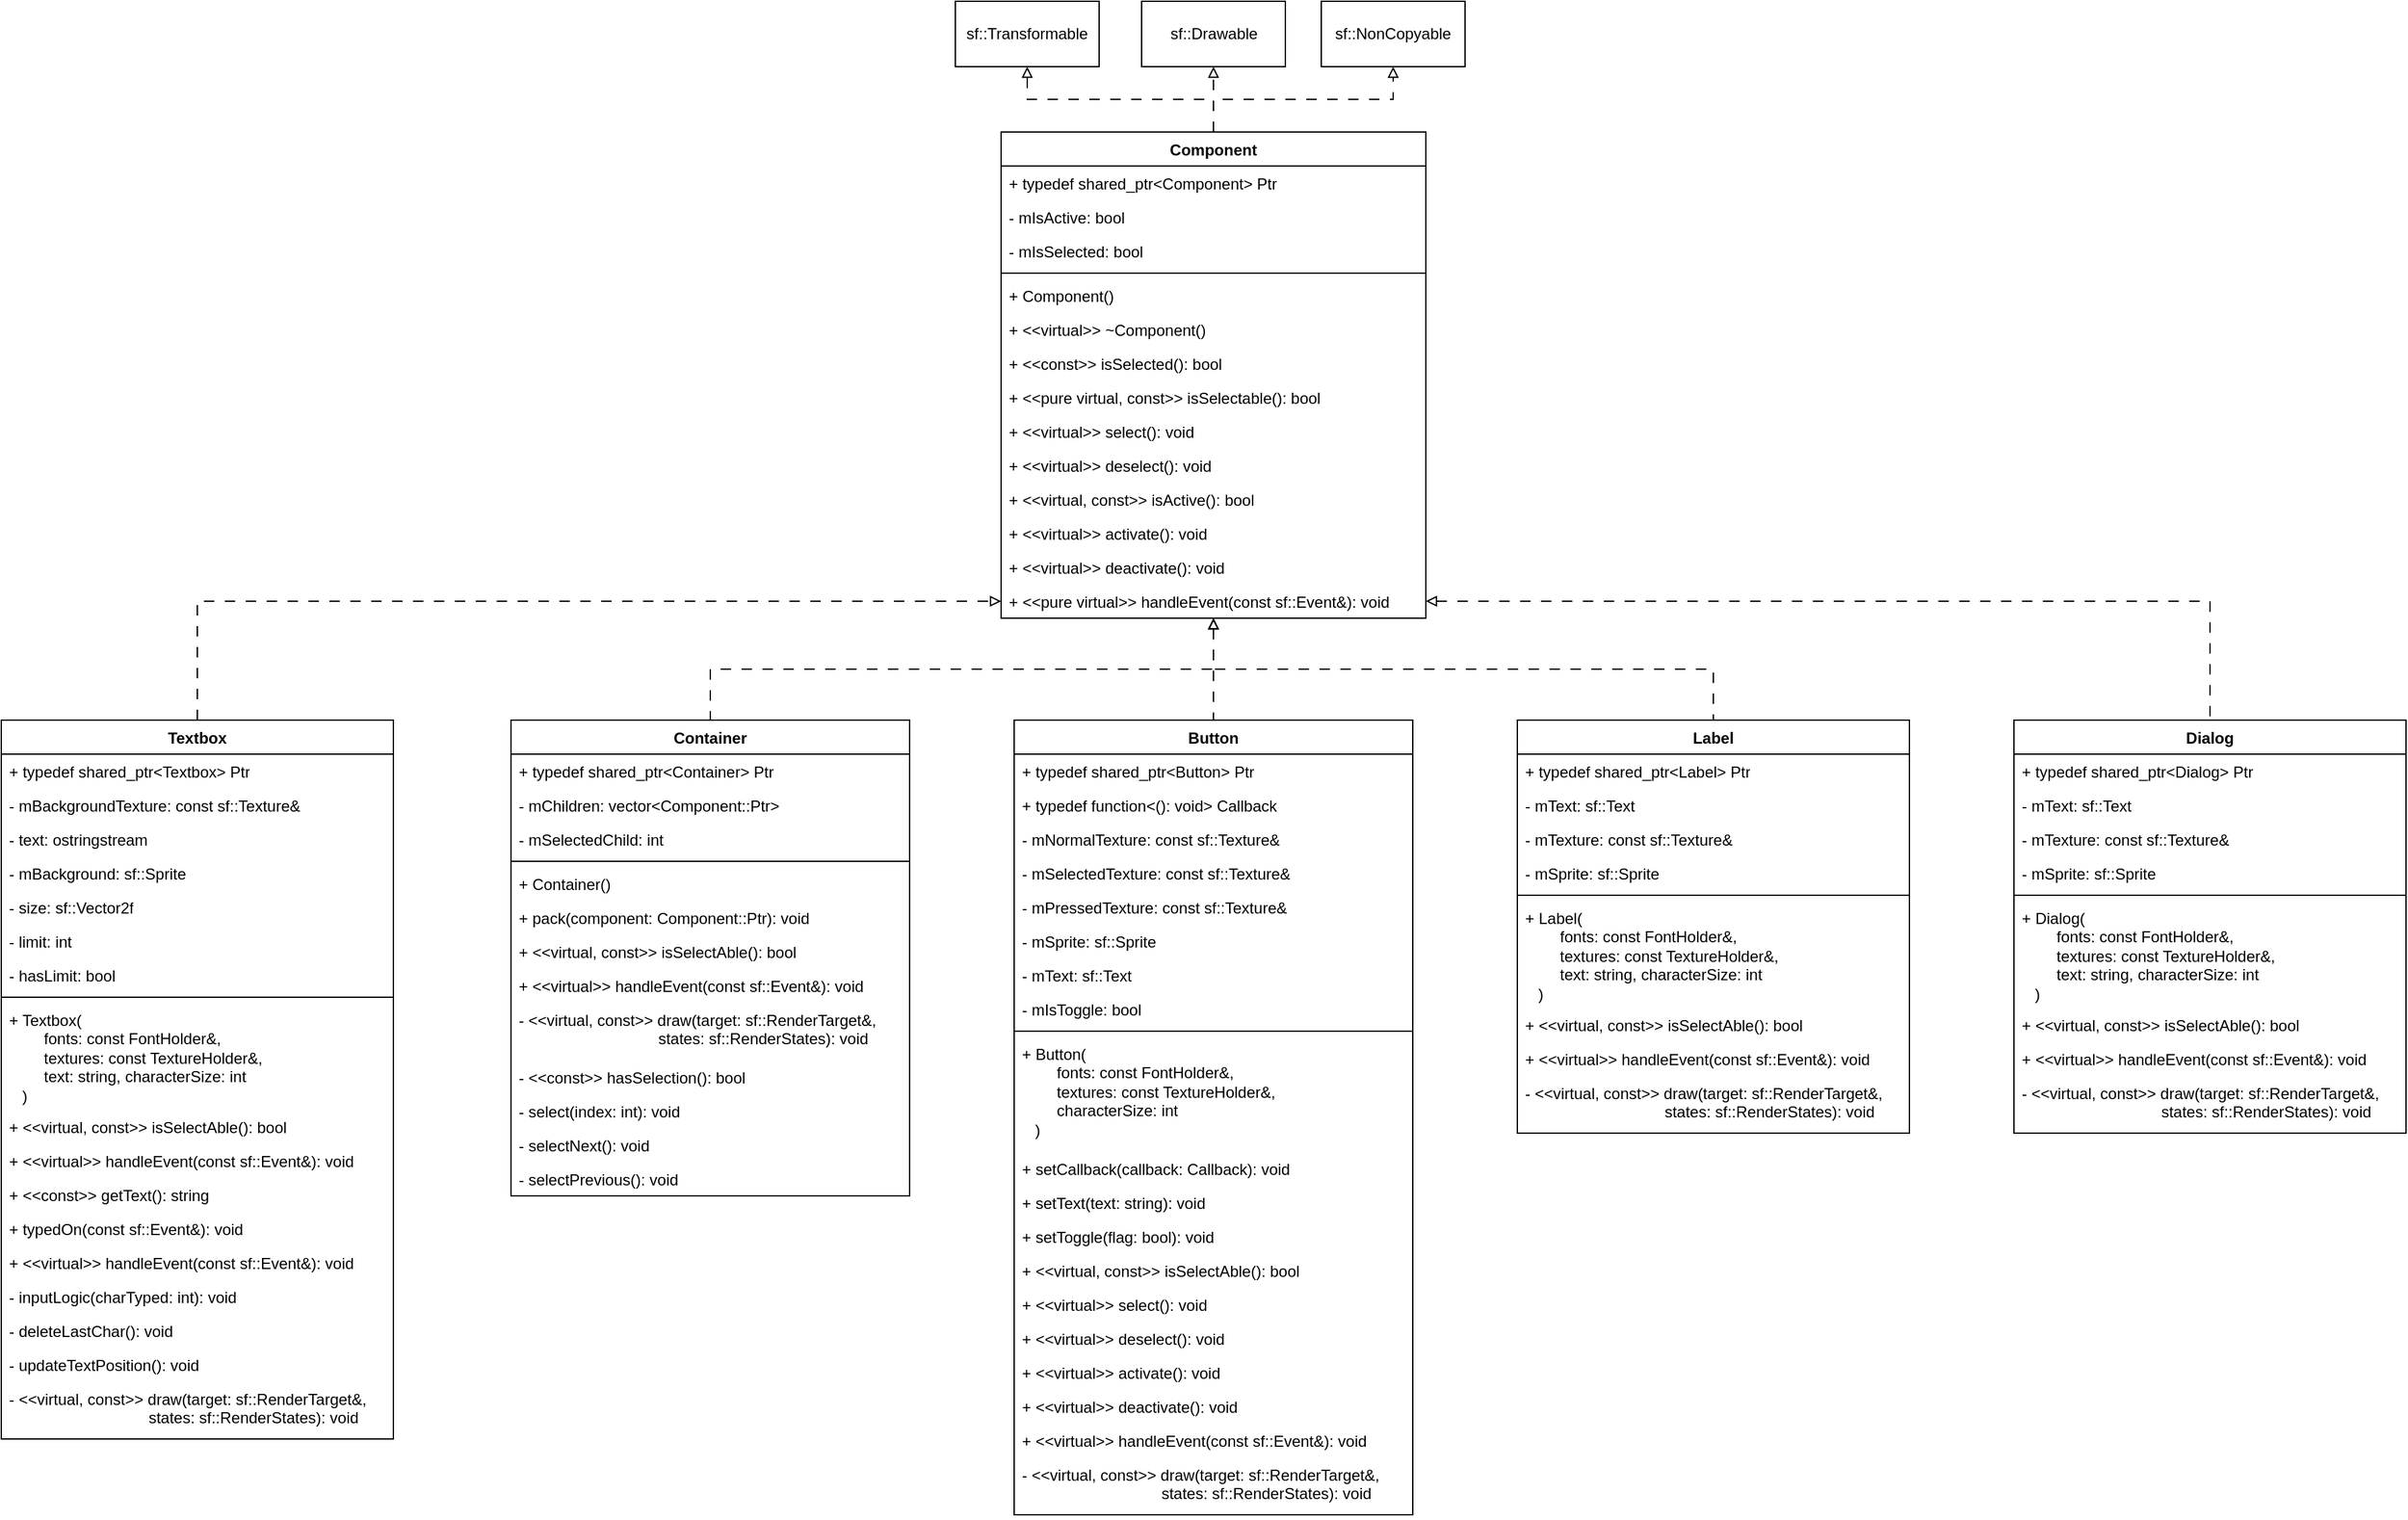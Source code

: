 <mxfile version="22.1.0" type="github">
  <diagram name="Page-1" id="-Jmh70cWa7Nh7MZfU71c">
    <mxGraphModel dx="1574" dy="388" grid="1" gridSize="10" guides="1" tooltips="1" connect="1" arrows="1" fold="1" page="1" pageScale="1" pageWidth="850" pageHeight="1100" math="0" shadow="0">
      <root>
        <mxCell id="0" />
        <mxCell id="1" parent="0" />
        <mxCell id="04Rs04JD9t7kGeulodHY-18" style="edgeStyle=orthogonalEdgeStyle;rounded=0;orthogonalLoop=1;jettySize=auto;html=1;exitX=0.5;exitY=0;exitDx=0;exitDy=0;entryX=0.5;entryY=1;entryDx=0;entryDy=0;endArrow=block;endFill=0;dashed=1;dashPattern=8 8;" edge="1" parent="1" source="04Rs04JD9t7kGeulodHY-8" target="04Rs04JD9t7kGeulodHY-13">
          <mxGeometry relative="1" as="geometry" />
        </mxCell>
        <mxCell id="04Rs04JD9t7kGeulodHY-19" style="edgeStyle=orthogonalEdgeStyle;rounded=0;orthogonalLoop=1;jettySize=auto;html=1;exitX=0.5;exitY=0;exitDx=0;exitDy=0;entryX=0.5;entryY=1;entryDx=0;entryDy=0;endArrow=block;endFill=0;dashed=1;dashPattern=8 8;" edge="1" parent="1" source="04Rs04JD9t7kGeulodHY-8" target="04Rs04JD9t7kGeulodHY-12">
          <mxGeometry relative="1" as="geometry" />
        </mxCell>
        <mxCell id="04Rs04JD9t7kGeulodHY-20" style="edgeStyle=orthogonalEdgeStyle;rounded=0;orthogonalLoop=1;jettySize=auto;html=1;exitX=0.5;exitY=0;exitDx=0;exitDy=0;entryX=0.5;entryY=1;entryDx=0;entryDy=0;dashed=1;dashPattern=8 8;endArrow=block;endFill=0;" edge="1" parent="1" source="04Rs04JD9t7kGeulodHY-8" target="04Rs04JD9t7kGeulodHY-14">
          <mxGeometry relative="1" as="geometry" />
        </mxCell>
        <mxCell id="04Rs04JD9t7kGeulodHY-63" style="edgeStyle=orthogonalEdgeStyle;rounded=0;orthogonalLoop=1;jettySize=auto;html=1;entryX=0.5;entryY=0;entryDx=0;entryDy=0;dashed=1;dashPattern=8 8;endArrow=none;endFill=0;startArrow=block;startFill=0;" edge="1" parent="1" source="04Rs04JD9t7kGeulodHY-8" target="04Rs04JD9t7kGeulodHY-48">
          <mxGeometry relative="1" as="geometry" />
        </mxCell>
        <mxCell id="04Rs04JD9t7kGeulodHY-65" style="edgeStyle=orthogonalEdgeStyle;rounded=0;orthogonalLoop=1;jettySize=auto;html=1;exitX=0.5;exitY=1;exitDx=0;exitDy=0;entryX=0.5;entryY=0;entryDx=0;entryDy=0;dashed=1;dashPattern=8 8;endArrow=none;endFill=0;startArrow=block;startFill=0;" edge="1" parent="1" source="04Rs04JD9t7kGeulodHY-8" target="04Rs04JD9t7kGeulodHY-32">
          <mxGeometry relative="1" as="geometry" />
        </mxCell>
        <mxCell id="04Rs04JD9t7kGeulodHY-83" style="edgeStyle=orthogonalEdgeStyle;rounded=0;orthogonalLoop=1;jettySize=auto;html=1;exitX=0.5;exitY=1;exitDx=0;exitDy=0;entryX=0.5;entryY=0;entryDx=0;entryDy=0;endArrow=none;endFill=0;startArrow=block;startFill=0;dashed=1;dashPattern=8 8;" edge="1" parent="1" source="04Rs04JD9t7kGeulodHY-8" target="04Rs04JD9t7kGeulodHY-84">
          <mxGeometry relative="1" as="geometry">
            <mxPoint x="750" y="550" as="targetPoint" />
          </mxGeometry>
        </mxCell>
        <mxCell id="04Rs04JD9t7kGeulodHY-8" value="Component" style="swimlane;fontStyle=1;align=center;verticalAlign=top;childLayout=stackLayout;horizontal=1;startSize=26;horizontalStack=0;resizeParent=1;resizeParentMax=0;resizeLast=0;collapsible=1;marginBottom=0;whiteSpace=wrap;html=1;" vertex="1" parent="1">
          <mxGeometry x="265" y="100" width="325" height="372" as="geometry" />
        </mxCell>
        <mxCell id="04Rs04JD9t7kGeulodHY-9" value="+&amp;nbsp;typedef shared_ptr&amp;lt;Component&amp;gt; Ptr" style="text;strokeColor=none;fillColor=none;align=left;verticalAlign=top;spacingLeft=4;spacingRight=4;overflow=hidden;rotatable=0;points=[[0,0.5],[1,0.5]];portConstraint=eastwest;whiteSpace=wrap;html=1;" vertex="1" parent="04Rs04JD9t7kGeulodHY-8">
          <mxGeometry y="26" width="325" height="26" as="geometry" />
        </mxCell>
        <mxCell id="04Rs04JD9t7kGeulodHY-22" value="- mIsActive: bool" style="text;strokeColor=none;fillColor=none;align=left;verticalAlign=top;spacingLeft=4;spacingRight=4;overflow=hidden;rotatable=0;points=[[0,0.5],[1,0.5]];portConstraint=eastwest;whiteSpace=wrap;html=1;" vertex="1" parent="04Rs04JD9t7kGeulodHY-8">
          <mxGeometry y="52" width="325" height="26" as="geometry" />
        </mxCell>
        <mxCell id="04Rs04JD9t7kGeulodHY-21" value="- mIsSelected: bool" style="text;strokeColor=none;fillColor=none;align=left;verticalAlign=top;spacingLeft=4;spacingRight=4;overflow=hidden;rotatable=0;points=[[0,0.5],[1,0.5]];portConstraint=eastwest;whiteSpace=wrap;html=1;" vertex="1" parent="04Rs04JD9t7kGeulodHY-8">
          <mxGeometry y="78" width="325" height="26" as="geometry" />
        </mxCell>
        <mxCell id="04Rs04JD9t7kGeulodHY-10" value="" style="line;strokeWidth=1;fillColor=none;align=left;verticalAlign=middle;spacingTop=-1;spacingLeft=3;spacingRight=3;rotatable=0;labelPosition=right;points=[];portConstraint=eastwest;strokeColor=inherit;" vertex="1" parent="04Rs04JD9t7kGeulodHY-8">
          <mxGeometry y="104" width="325" height="8" as="geometry" />
        </mxCell>
        <mxCell id="04Rs04JD9t7kGeulodHY-23" value="+ Component()" style="text;strokeColor=none;fillColor=none;align=left;verticalAlign=top;spacingLeft=4;spacingRight=4;overflow=hidden;rotatable=0;points=[[0,0.5],[1,0.5]];portConstraint=eastwest;whiteSpace=wrap;html=1;" vertex="1" parent="04Rs04JD9t7kGeulodHY-8">
          <mxGeometry y="112" width="325" height="26" as="geometry" />
        </mxCell>
        <mxCell id="04Rs04JD9t7kGeulodHY-11" value="+ &amp;lt;&amp;lt;virtual&amp;gt;&amp;gt; ~Component()" style="text;strokeColor=none;fillColor=none;align=left;verticalAlign=top;spacingLeft=4;spacingRight=4;overflow=hidden;rotatable=0;points=[[0,0.5],[1,0.5]];portConstraint=eastwest;whiteSpace=wrap;html=1;" vertex="1" parent="04Rs04JD9t7kGeulodHY-8">
          <mxGeometry y="138" width="325" height="26" as="geometry" />
        </mxCell>
        <mxCell id="04Rs04JD9t7kGeulodHY-25" value="+ &amp;lt;&amp;lt;const&amp;gt;&amp;gt; isSelected(): bool" style="text;strokeColor=none;fillColor=none;align=left;verticalAlign=top;spacingLeft=4;spacingRight=4;overflow=hidden;rotatable=0;points=[[0,0.5],[1,0.5]];portConstraint=eastwest;whiteSpace=wrap;html=1;" vertex="1" parent="04Rs04JD9t7kGeulodHY-8">
          <mxGeometry y="164" width="325" height="26" as="geometry" />
        </mxCell>
        <mxCell id="04Rs04JD9t7kGeulodHY-26" value="+ &amp;lt;&amp;lt;pure virtual, const&amp;gt;&amp;gt; isSelectable(): bool" style="text;strokeColor=none;fillColor=none;align=left;verticalAlign=top;spacingLeft=4;spacingRight=4;overflow=hidden;rotatable=0;points=[[0,0.5],[1,0.5]];portConstraint=eastwest;whiteSpace=wrap;html=1;" vertex="1" parent="04Rs04JD9t7kGeulodHY-8">
          <mxGeometry y="190" width="325" height="26" as="geometry" />
        </mxCell>
        <mxCell id="04Rs04JD9t7kGeulodHY-27" value="+ &amp;lt;&amp;lt;virtual&amp;gt;&amp;gt; select(): void" style="text;strokeColor=none;fillColor=none;align=left;verticalAlign=top;spacingLeft=4;spacingRight=4;overflow=hidden;rotatable=0;points=[[0,0.5],[1,0.5]];portConstraint=eastwest;whiteSpace=wrap;html=1;" vertex="1" parent="04Rs04JD9t7kGeulodHY-8">
          <mxGeometry y="216" width="325" height="26" as="geometry" />
        </mxCell>
        <mxCell id="04Rs04JD9t7kGeulodHY-28" value="+ &amp;lt;&amp;lt;virtual&amp;gt;&amp;gt; deselect(): void" style="text;strokeColor=none;fillColor=none;align=left;verticalAlign=top;spacingLeft=4;spacingRight=4;overflow=hidden;rotatable=0;points=[[0,0.5],[1,0.5]];portConstraint=eastwest;whiteSpace=wrap;html=1;" vertex="1" parent="04Rs04JD9t7kGeulodHY-8">
          <mxGeometry y="242" width="325" height="26" as="geometry" />
        </mxCell>
        <mxCell id="04Rs04JD9t7kGeulodHY-29" value="+ &amp;lt;&amp;lt;virtual, const&amp;gt;&amp;gt; isActive(): bool" style="text;strokeColor=none;fillColor=none;align=left;verticalAlign=top;spacingLeft=4;spacingRight=4;overflow=hidden;rotatable=0;points=[[0,0.5],[1,0.5]];portConstraint=eastwest;whiteSpace=wrap;html=1;" vertex="1" parent="04Rs04JD9t7kGeulodHY-8">
          <mxGeometry y="268" width="325" height="26" as="geometry" />
        </mxCell>
        <mxCell id="04Rs04JD9t7kGeulodHY-24" value="+ &amp;lt;&amp;lt;virtual&amp;gt;&amp;gt; activate(): void" style="text;strokeColor=none;fillColor=none;align=left;verticalAlign=top;spacingLeft=4;spacingRight=4;overflow=hidden;rotatable=0;points=[[0,0.5],[1,0.5]];portConstraint=eastwest;whiteSpace=wrap;html=1;" vertex="1" parent="04Rs04JD9t7kGeulodHY-8">
          <mxGeometry y="294" width="325" height="26" as="geometry" />
        </mxCell>
        <mxCell id="04Rs04JD9t7kGeulodHY-30" value="+ &amp;lt;&amp;lt;virtual&amp;gt;&amp;gt; deactivate(): void" style="text;strokeColor=none;fillColor=none;align=left;verticalAlign=top;spacingLeft=4;spacingRight=4;overflow=hidden;rotatable=0;points=[[0,0.5],[1,0.5]];portConstraint=eastwest;whiteSpace=wrap;html=1;" vertex="1" parent="04Rs04JD9t7kGeulodHY-8">
          <mxGeometry y="320" width="325" height="26" as="geometry" />
        </mxCell>
        <mxCell id="04Rs04JD9t7kGeulodHY-31" value="+ &amp;lt;&amp;lt;pure virtual&amp;gt;&amp;gt; handleEvent(const sf::Event&amp;amp;): void" style="text;strokeColor=none;fillColor=none;align=left;verticalAlign=top;spacingLeft=4;spacingRight=4;overflow=hidden;rotatable=0;points=[[0,0.5],[1,0.5]];portConstraint=eastwest;whiteSpace=wrap;html=1;" vertex="1" parent="04Rs04JD9t7kGeulodHY-8">
          <mxGeometry y="346" width="325" height="26" as="geometry" />
        </mxCell>
        <mxCell id="04Rs04JD9t7kGeulodHY-12" value="sf::Transformable" style="html=1;whiteSpace=wrap;" vertex="1" parent="1">
          <mxGeometry x="230" width="110" height="50" as="geometry" />
        </mxCell>
        <mxCell id="04Rs04JD9t7kGeulodHY-13" value="sf::Drawable" style="html=1;whiteSpace=wrap;" vertex="1" parent="1">
          <mxGeometry x="372.5" width="110" height="50" as="geometry" />
        </mxCell>
        <mxCell id="04Rs04JD9t7kGeulodHY-14" value="sf::NonCopyable" style="html=1;whiteSpace=wrap;" vertex="1" parent="1">
          <mxGeometry x="510" width="110" height="50" as="geometry" />
        </mxCell>
        <mxCell id="04Rs04JD9t7kGeulodHY-32" value="Container" style="swimlane;fontStyle=1;align=center;verticalAlign=top;childLayout=stackLayout;horizontal=1;startSize=26;horizontalStack=0;resizeParent=1;resizeParentMax=0;resizeLast=0;collapsible=1;marginBottom=0;whiteSpace=wrap;html=1;" vertex="1" parent="1">
          <mxGeometry x="-110" y="550" width="305" height="364" as="geometry" />
        </mxCell>
        <mxCell id="04Rs04JD9t7kGeulodHY-33" value="+&amp;nbsp;typedef shared_ptr&amp;lt;Container&amp;gt; Ptr" style="text;strokeColor=none;fillColor=none;align=left;verticalAlign=top;spacingLeft=4;spacingRight=4;overflow=hidden;rotatable=0;points=[[0,0.5],[1,0.5]];portConstraint=eastwest;whiteSpace=wrap;html=1;" vertex="1" parent="04Rs04JD9t7kGeulodHY-32">
          <mxGeometry y="26" width="305" height="26" as="geometry" />
        </mxCell>
        <mxCell id="04Rs04JD9t7kGeulodHY-34" value="- mChildren: vector&amp;lt;Component::Ptr&amp;gt;" style="text;strokeColor=none;fillColor=none;align=left;verticalAlign=top;spacingLeft=4;spacingRight=4;overflow=hidden;rotatable=0;points=[[0,0.5],[1,0.5]];portConstraint=eastwest;whiteSpace=wrap;html=1;" vertex="1" parent="04Rs04JD9t7kGeulodHY-32">
          <mxGeometry y="52" width="305" height="26" as="geometry" />
        </mxCell>
        <mxCell id="04Rs04JD9t7kGeulodHY-35" value="- mSelectedChild: int" style="text;strokeColor=none;fillColor=none;align=left;verticalAlign=top;spacingLeft=4;spacingRight=4;overflow=hidden;rotatable=0;points=[[0,0.5],[1,0.5]];portConstraint=eastwest;whiteSpace=wrap;html=1;" vertex="1" parent="04Rs04JD9t7kGeulodHY-32">
          <mxGeometry y="78" width="305" height="26" as="geometry" />
        </mxCell>
        <mxCell id="04Rs04JD9t7kGeulodHY-36" value="" style="line;strokeWidth=1;fillColor=none;align=left;verticalAlign=middle;spacingTop=-1;spacingLeft=3;spacingRight=3;rotatable=0;labelPosition=right;points=[];portConstraint=eastwest;strokeColor=inherit;" vertex="1" parent="04Rs04JD9t7kGeulodHY-32">
          <mxGeometry y="104" width="305" height="8" as="geometry" />
        </mxCell>
        <mxCell id="04Rs04JD9t7kGeulodHY-37" value="+ Container()" style="text;strokeColor=none;fillColor=none;align=left;verticalAlign=top;spacingLeft=4;spacingRight=4;overflow=hidden;rotatable=0;points=[[0,0.5],[1,0.5]];portConstraint=eastwest;whiteSpace=wrap;html=1;" vertex="1" parent="04Rs04JD9t7kGeulodHY-32">
          <mxGeometry y="112" width="305" height="26" as="geometry" />
        </mxCell>
        <mxCell id="04Rs04JD9t7kGeulodHY-38" value="+ pack(component: Component::Ptr): void" style="text;strokeColor=none;fillColor=none;align=left;verticalAlign=top;spacingLeft=4;spacingRight=4;overflow=hidden;rotatable=0;points=[[0,0.5],[1,0.5]];portConstraint=eastwest;whiteSpace=wrap;html=1;" vertex="1" parent="04Rs04JD9t7kGeulodHY-32">
          <mxGeometry y="138" width="305" height="26" as="geometry" />
        </mxCell>
        <mxCell id="04Rs04JD9t7kGeulodHY-39" value="+ &amp;lt;&amp;lt;virtual, const&amp;gt;&amp;gt; isSelectAble(): bool" style="text;strokeColor=none;fillColor=none;align=left;verticalAlign=top;spacingLeft=4;spacingRight=4;overflow=hidden;rotatable=0;points=[[0,0.5],[1,0.5]];portConstraint=eastwest;whiteSpace=wrap;html=1;" vertex="1" parent="04Rs04JD9t7kGeulodHY-32">
          <mxGeometry y="164" width="305" height="26" as="geometry" />
        </mxCell>
        <mxCell id="04Rs04JD9t7kGeulodHY-40" value="+ &amp;lt;&amp;lt;virtual&amp;gt;&amp;gt; handleEvent(const sf::Event&amp;amp;): void" style="text;strokeColor=none;fillColor=none;align=left;verticalAlign=top;spacingLeft=4;spacingRight=4;overflow=hidden;rotatable=0;points=[[0,0.5],[1,0.5]];portConstraint=eastwest;whiteSpace=wrap;html=1;" vertex="1" parent="04Rs04JD9t7kGeulodHY-32">
          <mxGeometry y="190" width="305" height="26" as="geometry" />
        </mxCell>
        <mxCell id="04Rs04JD9t7kGeulodHY-41" value="- &amp;lt;&amp;lt;virtual, const&amp;gt;&amp;gt; draw(target: sf::RenderTarget&amp;amp;, &lt;span style=&quot;white-space: pre;&quot;&gt;&#x9;&lt;/span&gt;&lt;span style=&quot;white-space: pre;&quot;&gt;&#x9;&lt;/span&gt;&lt;span style=&quot;white-space: pre;&quot;&gt;&#x9;&lt;span style=&quot;white-space: pre;&quot;&gt;&#x9;&lt;/span&gt;&lt;/span&gt;states: sf::RenderStates): void" style="text;strokeColor=none;fillColor=none;align=left;verticalAlign=top;spacingLeft=4;spacingRight=4;overflow=hidden;rotatable=0;points=[[0,0.5],[1,0.5]];portConstraint=eastwest;whiteSpace=wrap;html=1;" vertex="1" parent="04Rs04JD9t7kGeulodHY-32">
          <mxGeometry y="216" width="305" height="44" as="geometry" />
        </mxCell>
        <mxCell id="04Rs04JD9t7kGeulodHY-42" value="- &amp;lt;&amp;lt;const&amp;gt;&amp;gt; hasSelection(): bool" style="text;strokeColor=none;fillColor=none;align=left;verticalAlign=top;spacingLeft=4;spacingRight=4;overflow=hidden;rotatable=0;points=[[0,0.5],[1,0.5]];portConstraint=eastwest;whiteSpace=wrap;html=1;" vertex="1" parent="04Rs04JD9t7kGeulodHY-32">
          <mxGeometry y="260" width="305" height="26" as="geometry" />
        </mxCell>
        <mxCell id="04Rs04JD9t7kGeulodHY-43" value="- select(index: int): void" style="text;strokeColor=none;fillColor=none;align=left;verticalAlign=top;spacingLeft=4;spacingRight=4;overflow=hidden;rotatable=0;points=[[0,0.5],[1,0.5]];portConstraint=eastwest;whiteSpace=wrap;html=1;" vertex="1" parent="04Rs04JD9t7kGeulodHY-32">
          <mxGeometry y="286" width="305" height="26" as="geometry" />
        </mxCell>
        <mxCell id="04Rs04JD9t7kGeulodHY-44" value="- selectNext(): void" style="text;strokeColor=none;fillColor=none;align=left;verticalAlign=top;spacingLeft=4;spacingRight=4;overflow=hidden;rotatable=0;points=[[0,0.5],[1,0.5]];portConstraint=eastwest;whiteSpace=wrap;html=1;" vertex="1" parent="04Rs04JD9t7kGeulodHY-32">
          <mxGeometry y="312" width="305" height="26" as="geometry" />
        </mxCell>
        <mxCell id="04Rs04JD9t7kGeulodHY-45" value="- selectPrevious(): void" style="text;strokeColor=none;fillColor=none;align=left;verticalAlign=top;spacingLeft=4;spacingRight=4;overflow=hidden;rotatable=0;points=[[0,0.5],[1,0.5]];portConstraint=eastwest;whiteSpace=wrap;html=1;" vertex="1" parent="04Rs04JD9t7kGeulodHY-32">
          <mxGeometry y="338" width="305" height="26" as="geometry" />
        </mxCell>
        <mxCell id="04Rs04JD9t7kGeulodHY-48" value="Button" style="swimlane;fontStyle=1;align=center;verticalAlign=top;childLayout=stackLayout;horizontal=1;startSize=26;horizontalStack=0;resizeParent=1;resizeParentMax=0;resizeLast=0;collapsible=1;marginBottom=0;whiteSpace=wrap;html=1;" vertex="1" parent="1">
          <mxGeometry x="275" y="550" width="305" height="608" as="geometry">
            <mxRectangle x="275" y="550" width="80" height="30" as="alternateBounds" />
          </mxGeometry>
        </mxCell>
        <mxCell id="04Rs04JD9t7kGeulodHY-49" value="+&amp;nbsp;typedef shared_ptr&amp;lt;Button&amp;gt; Ptr" style="text;strokeColor=none;fillColor=none;align=left;verticalAlign=top;spacingLeft=4;spacingRight=4;overflow=hidden;rotatable=0;points=[[0,0.5],[1,0.5]];portConstraint=eastwest;whiteSpace=wrap;html=1;" vertex="1" parent="04Rs04JD9t7kGeulodHY-48">
          <mxGeometry y="26" width="305" height="26" as="geometry" />
        </mxCell>
        <mxCell id="04Rs04JD9t7kGeulodHY-50" value="+ typedef function&amp;lt;(): void&amp;gt; Callback" style="text;strokeColor=none;fillColor=none;align=left;verticalAlign=top;spacingLeft=4;spacingRight=4;overflow=hidden;rotatable=0;points=[[0,0.5],[1,0.5]];portConstraint=eastwest;whiteSpace=wrap;html=1;" vertex="1" parent="04Rs04JD9t7kGeulodHY-48">
          <mxGeometry y="52" width="305" height="26" as="geometry" />
        </mxCell>
        <mxCell id="04Rs04JD9t7kGeulodHY-66" value="- mNormalTexture: const sf::Texture&amp;amp;" style="text;strokeColor=none;fillColor=none;align=left;verticalAlign=top;spacingLeft=4;spacingRight=4;overflow=hidden;rotatable=0;points=[[0,0.5],[1,0.5]];portConstraint=eastwest;whiteSpace=wrap;html=1;" vertex="1" parent="04Rs04JD9t7kGeulodHY-48">
          <mxGeometry y="78" width="305" height="26" as="geometry" />
        </mxCell>
        <mxCell id="04Rs04JD9t7kGeulodHY-68" value="- mSelectedTexture: const sf::Texture&amp;amp;" style="text;strokeColor=none;fillColor=none;align=left;verticalAlign=top;spacingLeft=4;spacingRight=4;overflow=hidden;rotatable=0;points=[[0,0.5],[1,0.5]];portConstraint=eastwest;whiteSpace=wrap;html=1;" vertex="1" parent="04Rs04JD9t7kGeulodHY-48">
          <mxGeometry y="104" width="305" height="26" as="geometry" />
        </mxCell>
        <mxCell id="04Rs04JD9t7kGeulodHY-51" value="- mPressedTexture: const sf::Texture&amp;amp;" style="text;strokeColor=none;fillColor=none;align=left;verticalAlign=top;spacingLeft=4;spacingRight=4;overflow=hidden;rotatable=0;points=[[0,0.5],[1,0.5]];portConstraint=eastwest;whiteSpace=wrap;html=1;" vertex="1" parent="04Rs04JD9t7kGeulodHY-48">
          <mxGeometry y="130" width="305" height="26" as="geometry" />
        </mxCell>
        <mxCell id="04Rs04JD9t7kGeulodHY-70" value="- mSprite: sf::Sprite" style="text;strokeColor=none;fillColor=none;align=left;verticalAlign=top;spacingLeft=4;spacingRight=4;overflow=hidden;rotatable=0;points=[[0,0.5],[1,0.5]];portConstraint=eastwest;whiteSpace=wrap;html=1;" vertex="1" parent="04Rs04JD9t7kGeulodHY-48">
          <mxGeometry y="156" width="305" height="26" as="geometry" />
        </mxCell>
        <mxCell id="04Rs04JD9t7kGeulodHY-69" value="- mText: sf::Text" style="text;strokeColor=none;fillColor=none;align=left;verticalAlign=top;spacingLeft=4;spacingRight=4;overflow=hidden;rotatable=0;points=[[0,0.5],[1,0.5]];portConstraint=eastwest;whiteSpace=wrap;html=1;" vertex="1" parent="04Rs04JD9t7kGeulodHY-48">
          <mxGeometry y="182" width="305" height="26" as="geometry" />
        </mxCell>
        <mxCell id="04Rs04JD9t7kGeulodHY-71" value="- mIsToggle: bool" style="text;strokeColor=none;fillColor=none;align=left;verticalAlign=top;spacingLeft=4;spacingRight=4;overflow=hidden;rotatable=0;points=[[0,0.5],[1,0.5]];portConstraint=eastwest;whiteSpace=wrap;html=1;" vertex="1" parent="04Rs04JD9t7kGeulodHY-48">
          <mxGeometry y="208" width="305" height="26" as="geometry" />
        </mxCell>
        <mxCell id="04Rs04JD9t7kGeulodHY-52" value="" style="line;strokeWidth=1;fillColor=none;align=left;verticalAlign=middle;spacingTop=-1;spacingLeft=3;spacingRight=3;rotatable=0;labelPosition=right;points=[];portConstraint=eastwest;strokeColor=inherit;" vertex="1" parent="04Rs04JD9t7kGeulodHY-48">
          <mxGeometry y="234" width="305" height="8" as="geometry" />
        </mxCell>
        <mxCell id="04Rs04JD9t7kGeulodHY-53" value="+ Button(&lt;br&gt;&lt;span style=&quot;white-space: pre;&quot;&gt;&#x9;&lt;/span&gt;fonts: const FontHolder&amp;amp;,&lt;br&gt;&lt;span style=&quot;white-space: pre;&quot;&gt;&#x9;&lt;/span&gt;textures: const TextureHolder&amp;amp;,&lt;br&gt;&lt;span style=&quot;white-space: pre;&quot;&gt;&#x9;&lt;/span&gt;characterSize: int&lt;br&gt;&amp;nbsp; &amp;nbsp;)" style="text;strokeColor=none;fillColor=none;align=left;verticalAlign=top;spacingLeft=4;spacingRight=4;overflow=hidden;rotatable=0;points=[[0,0.5],[1,0.5]];portConstraint=eastwest;whiteSpace=wrap;html=1;" vertex="1" parent="04Rs04JD9t7kGeulodHY-48">
          <mxGeometry y="242" width="305" height="88" as="geometry" />
        </mxCell>
        <mxCell id="04Rs04JD9t7kGeulodHY-54" value="+ setCallback(callback: Callback): void" style="text;strokeColor=none;fillColor=none;align=left;verticalAlign=top;spacingLeft=4;spacingRight=4;overflow=hidden;rotatable=0;points=[[0,0.5],[1,0.5]];portConstraint=eastwest;whiteSpace=wrap;html=1;" vertex="1" parent="04Rs04JD9t7kGeulodHY-48">
          <mxGeometry y="330" width="305" height="26" as="geometry" />
        </mxCell>
        <mxCell id="04Rs04JD9t7kGeulodHY-55" value="+ setText(text: string): void" style="text;strokeColor=none;fillColor=none;align=left;verticalAlign=top;spacingLeft=4;spacingRight=4;overflow=hidden;rotatable=0;points=[[0,0.5],[1,0.5]];portConstraint=eastwest;whiteSpace=wrap;html=1;" vertex="1" parent="04Rs04JD9t7kGeulodHY-48">
          <mxGeometry y="356" width="305" height="26" as="geometry" />
        </mxCell>
        <mxCell id="04Rs04JD9t7kGeulodHY-56" value="+ setToggle(flag: bool): void" style="text;strokeColor=none;fillColor=none;align=left;verticalAlign=top;spacingLeft=4;spacingRight=4;overflow=hidden;rotatable=0;points=[[0,0.5],[1,0.5]];portConstraint=eastwest;whiteSpace=wrap;html=1;" vertex="1" parent="04Rs04JD9t7kGeulodHY-48">
          <mxGeometry y="382" width="305" height="26" as="geometry" />
        </mxCell>
        <mxCell id="04Rs04JD9t7kGeulodHY-73" value="+ &amp;lt;&amp;lt;virtual, const&amp;gt;&amp;gt; isSelectAble(): bool" style="text;strokeColor=none;fillColor=none;align=left;verticalAlign=top;spacingLeft=4;spacingRight=4;overflow=hidden;rotatable=0;points=[[0,0.5],[1,0.5]];portConstraint=eastwest;whiteSpace=wrap;html=1;" vertex="1" parent="04Rs04JD9t7kGeulodHY-48">
          <mxGeometry y="408" width="305" height="26" as="geometry" />
        </mxCell>
        <mxCell id="04Rs04JD9t7kGeulodHY-74" value="+ &amp;lt;&amp;lt;virtual&amp;gt;&amp;gt; select(): void" style="text;strokeColor=none;fillColor=none;align=left;verticalAlign=top;spacingLeft=4;spacingRight=4;overflow=hidden;rotatable=0;points=[[0,0.5],[1,0.5]];portConstraint=eastwest;whiteSpace=wrap;html=1;" vertex="1" parent="04Rs04JD9t7kGeulodHY-48">
          <mxGeometry y="434" width="305" height="26" as="geometry" />
        </mxCell>
        <mxCell id="04Rs04JD9t7kGeulodHY-75" value="+ &amp;lt;&amp;lt;virtual&amp;gt;&amp;gt; deselect(): void" style="text;strokeColor=none;fillColor=none;align=left;verticalAlign=top;spacingLeft=4;spacingRight=4;overflow=hidden;rotatable=0;points=[[0,0.5],[1,0.5]];portConstraint=eastwest;whiteSpace=wrap;html=1;" vertex="1" parent="04Rs04JD9t7kGeulodHY-48">
          <mxGeometry y="460" width="305" height="26" as="geometry" />
        </mxCell>
        <mxCell id="04Rs04JD9t7kGeulodHY-76" value="+ &amp;lt;&amp;lt;virtual&amp;gt;&amp;gt; activate(): void" style="text;strokeColor=none;fillColor=none;align=left;verticalAlign=top;spacingLeft=4;spacingRight=4;overflow=hidden;rotatable=0;points=[[0,0.5],[1,0.5]];portConstraint=eastwest;whiteSpace=wrap;html=1;" vertex="1" parent="04Rs04JD9t7kGeulodHY-48">
          <mxGeometry y="486" width="305" height="26" as="geometry" />
        </mxCell>
        <mxCell id="04Rs04JD9t7kGeulodHY-77" value="+ &amp;lt;&amp;lt;virtual&amp;gt;&amp;gt; deactivate(): void" style="text;strokeColor=none;fillColor=none;align=left;verticalAlign=top;spacingLeft=4;spacingRight=4;overflow=hidden;rotatable=0;points=[[0,0.5],[1,0.5]];portConstraint=eastwest;whiteSpace=wrap;html=1;" vertex="1" parent="04Rs04JD9t7kGeulodHY-48">
          <mxGeometry y="512" width="305" height="26" as="geometry" />
        </mxCell>
        <mxCell id="04Rs04JD9t7kGeulodHY-78" value="+ &amp;lt;&amp;lt;virtual&amp;gt;&amp;gt; handleEvent(const sf::Event&amp;amp;): void" style="text;strokeColor=none;fillColor=none;align=left;verticalAlign=top;spacingLeft=4;spacingRight=4;overflow=hidden;rotatable=0;points=[[0,0.5],[1,0.5]];portConstraint=eastwest;whiteSpace=wrap;html=1;" vertex="1" parent="04Rs04JD9t7kGeulodHY-48">
          <mxGeometry y="538" width="305" height="26" as="geometry" />
        </mxCell>
        <mxCell id="04Rs04JD9t7kGeulodHY-57" value="- &amp;lt;&amp;lt;virtual, const&amp;gt;&amp;gt; draw(target: sf::RenderTarget&amp;amp;, &lt;span style=&quot;white-space: pre;&quot;&gt;&#x9;&lt;/span&gt;&lt;span style=&quot;white-space: pre;&quot;&gt;&#x9;&lt;/span&gt;&lt;span style=&quot;white-space: pre;&quot;&gt;&#x9;&lt;span style=&quot;white-space: pre;&quot;&gt;&#x9;&lt;/span&gt;&lt;/span&gt;states: sf::RenderStates): void" style="text;strokeColor=none;fillColor=none;align=left;verticalAlign=top;spacingLeft=4;spacingRight=4;overflow=hidden;rotatable=0;points=[[0,0.5],[1,0.5]];portConstraint=eastwest;whiteSpace=wrap;html=1;" vertex="1" parent="04Rs04JD9t7kGeulodHY-48">
          <mxGeometry y="564" width="305" height="44" as="geometry" />
        </mxCell>
        <mxCell id="04Rs04JD9t7kGeulodHY-84" value="Label" style="swimlane;fontStyle=1;align=center;verticalAlign=top;childLayout=stackLayout;horizontal=1;startSize=26;horizontalStack=0;resizeParent=1;resizeParentMax=0;resizeLast=0;collapsible=1;marginBottom=0;whiteSpace=wrap;html=1;" vertex="1" parent="1">
          <mxGeometry x="660" y="550" width="300" height="316" as="geometry" />
        </mxCell>
        <mxCell id="04Rs04JD9t7kGeulodHY-85" value="+&amp;nbsp;typedef shared_ptr&amp;lt;Label&amp;gt; Ptr" style="text;strokeColor=none;fillColor=none;align=left;verticalAlign=top;spacingLeft=4;spacingRight=4;overflow=hidden;rotatable=0;points=[[0,0.5],[1,0.5]];portConstraint=eastwest;whiteSpace=wrap;html=1;" vertex="1" parent="04Rs04JD9t7kGeulodHY-84">
          <mxGeometry y="26" width="300" height="26" as="geometry" />
        </mxCell>
        <mxCell id="04Rs04JD9t7kGeulodHY-86" value="- mText: sf::Text" style="text;strokeColor=none;fillColor=none;align=left;verticalAlign=top;spacingLeft=4;spacingRight=4;overflow=hidden;rotatable=0;points=[[0,0.5],[1,0.5]];portConstraint=eastwest;whiteSpace=wrap;html=1;" vertex="1" parent="04Rs04JD9t7kGeulodHY-84">
          <mxGeometry y="52" width="300" height="26" as="geometry" />
        </mxCell>
        <mxCell id="04Rs04JD9t7kGeulodHY-87" value="- mTexture: const sf::Texture&amp;amp;" style="text;strokeColor=none;fillColor=none;align=left;verticalAlign=top;spacingLeft=4;spacingRight=4;overflow=hidden;rotatable=0;points=[[0,0.5],[1,0.5]];portConstraint=eastwest;whiteSpace=wrap;html=1;" vertex="1" parent="04Rs04JD9t7kGeulodHY-84">
          <mxGeometry y="78" width="300" height="26" as="geometry" />
        </mxCell>
        <mxCell id="04Rs04JD9t7kGeulodHY-98" value="- mSprite: sf::Sprite" style="text;strokeColor=none;fillColor=none;align=left;verticalAlign=top;spacingLeft=4;spacingRight=4;overflow=hidden;rotatable=0;points=[[0,0.5],[1,0.5]];portConstraint=eastwest;whiteSpace=wrap;html=1;" vertex="1" parent="04Rs04JD9t7kGeulodHY-84">
          <mxGeometry y="104" width="300" height="26" as="geometry" />
        </mxCell>
        <mxCell id="04Rs04JD9t7kGeulodHY-88" value="" style="line;strokeWidth=1;fillColor=none;align=left;verticalAlign=middle;spacingTop=-1;spacingLeft=3;spacingRight=3;rotatable=0;labelPosition=right;points=[];portConstraint=eastwest;strokeColor=inherit;" vertex="1" parent="04Rs04JD9t7kGeulodHY-84">
          <mxGeometry y="130" width="300" height="8" as="geometry" />
        </mxCell>
        <mxCell id="04Rs04JD9t7kGeulodHY-89" value="+ Label(&lt;br&gt;&lt;span style=&quot;white-space: pre;&quot;&gt;&#x9;&lt;/span&gt;fonts: const FontHolder&amp;amp;,&lt;br&gt;&lt;span style=&quot;white-space: pre;&quot;&gt;&#x9;&lt;/span&gt;textures: const TextureHolder&amp;amp;,&lt;br&gt;&lt;span style=&quot;white-space: pre;&quot;&gt;&#x9;&lt;/span&gt;text: string, characterSize: int&lt;br&gt;&amp;nbsp; &amp;nbsp;)" style="text;strokeColor=none;fillColor=none;align=left;verticalAlign=top;spacingLeft=4;spacingRight=4;overflow=hidden;rotatable=0;points=[[0,0.5],[1,0.5]];portConstraint=eastwest;whiteSpace=wrap;html=1;" vertex="1" parent="04Rs04JD9t7kGeulodHY-84">
          <mxGeometry y="138" width="300" height="82" as="geometry" />
        </mxCell>
        <mxCell id="04Rs04JD9t7kGeulodHY-91" value="+ &amp;lt;&amp;lt;virtual, const&amp;gt;&amp;gt; isSelectAble(): bool" style="text;strokeColor=none;fillColor=none;align=left;verticalAlign=top;spacingLeft=4;spacingRight=4;overflow=hidden;rotatable=0;points=[[0,0.5],[1,0.5]];portConstraint=eastwest;whiteSpace=wrap;html=1;" vertex="1" parent="04Rs04JD9t7kGeulodHY-84">
          <mxGeometry y="220" width="300" height="26" as="geometry" />
        </mxCell>
        <mxCell id="04Rs04JD9t7kGeulodHY-92" value="+ &amp;lt;&amp;lt;virtual&amp;gt;&amp;gt; handleEvent(const sf::Event&amp;amp;): void" style="text;strokeColor=none;fillColor=none;align=left;verticalAlign=top;spacingLeft=4;spacingRight=4;overflow=hidden;rotatable=0;points=[[0,0.5],[1,0.5]];portConstraint=eastwest;whiteSpace=wrap;html=1;" vertex="1" parent="04Rs04JD9t7kGeulodHY-84">
          <mxGeometry y="246" width="300" height="26" as="geometry" />
        </mxCell>
        <mxCell id="04Rs04JD9t7kGeulodHY-93" value="- &amp;lt;&amp;lt;virtual, const&amp;gt;&amp;gt; draw(target: sf::RenderTarget&amp;amp;, &lt;span style=&quot;white-space: pre;&quot;&gt;&#x9;&lt;/span&gt;&lt;span style=&quot;white-space: pre;&quot;&gt;&#x9;&lt;/span&gt;&lt;span style=&quot;white-space: pre;&quot;&gt;&#x9;&lt;span style=&quot;white-space: pre;&quot;&gt;&#x9;&lt;/span&gt;&lt;/span&gt;states: sf::RenderStates): void" style="text;strokeColor=none;fillColor=none;align=left;verticalAlign=top;spacingLeft=4;spacingRight=4;overflow=hidden;rotatable=0;points=[[0,0.5],[1,0.5]];portConstraint=eastwest;whiteSpace=wrap;html=1;" vertex="1" parent="04Rs04JD9t7kGeulodHY-84">
          <mxGeometry y="272" width="300" height="44" as="geometry" />
        </mxCell>
        <mxCell id="04Rs04JD9t7kGeulodHY-99" value="Dialog" style="swimlane;fontStyle=1;align=center;verticalAlign=top;childLayout=stackLayout;horizontal=1;startSize=26;horizontalStack=0;resizeParent=1;resizeParentMax=0;resizeLast=0;collapsible=1;marginBottom=0;whiteSpace=wrap;html=1;" vertex="1" parent="1">
          <mxGeometry x="1040" y="550" width="300" height="316" as="geometry" />
        </mxCell>
        <mxCell id="04Rs04JD9t7kGeulodHY-100" value="+&amp;nbsp;typedef shared_ptr&amp;lt;Dialog&amp;gt; Ptr" style="text;strokeColor=none;fillColor=none;align=left;verticalAlign=top;spacingLeft=4;spacingRight=4;overflow=hidden;rotatable=0;points=[[0,0.5],[1,0.5]];portConstraint=eastwest;whiteSpace=wrap;html=1;" vertex="1" parent="04Rs04JD9t7kGeulodHY-99">
          <mxGeometry y="26" width="300" height="26" as="geometry" />
        </mxCell>
        <mxCell id="04Rs04JD9t7kGeulodHY-101" value="- mText: sf::Text" style="text;strokeColor=none;fillColor=none;align=left;verticalAlign=top;spacingLeft=4;spacingRight=4;overflow=hidden;rotatable=0;points=[[0,0.5],[1,0.5]];portConstraint=eastwest;whiteSpace=wrap;html=1;" vertex="1" parent="04Rs04JD9t7kGeulodHY-99">
          <mxGeometry y="52" width="300" height="26" as="geometry" />
        </mxCell>
        <mxCell id="04Rs04JD9t7kGeulodHY-102" value="- mTexture: const sf::Texture&amp;amp;" style="text;strokeColor=none;fillColor=none;align=left;verticalAlign=top;spacingLeft=4;spacingRight=4;overflow=hidden;rotatable=0;points=[[0,0.5],[1,0.5]];portConstraint=eastwest;whiteSpace=wrap;html=1;" vertex="1" parent="04Rs04JD9t7kGeulodHY-99">
          <mxGeometry y="78" width="300" height="26" as="geometry" />
        </mxCell>
        <mxCell id="04Rs04JD9t7kGeulodHY-103" value="- mSprite: sf::Sprite" style="text;strokeColor=none;fillColor=none;align=left;verticalAlign=top;spacingLeft=4;spacingRight=4;overflow=hidden;rotatable=0;points=[[0,0.5],[1,0.5]];portConstraint=eastwest;whiteSpace=wrap;html=1;" vertex="1" parent="04Rs04JD9t7kGeulodHY-99">
          <mxGeometry y="104" width="300" height="26" as="geometry" />
        </mxCell>
        <mxCell id="04Rs04JD9t7kGeulodHY-104" value="" style="line;strokeWidth=1;fillColor=none;align=left;verticalAlign=middle;spacingTop=-1;spacingLeft=3;spacingRight=3;rotatable=0;labelPosition=right;points=[];portConstraint=eastwest;strokeColor=inherit;" vertex="1" parent="04Rs04JD9t7kGeulodHY-99">
          <mxGeometry y="130" width="300" height="8" as="geometry" />
        </mxCell>
        <mxCell id="04Rs04JD9t7kGeulodHY-105" value="+ Dialog(&lt;br&gt;&lt;span style=&quot;white-space: pre;&quot;&gt;&#x9;&lt;/span&gt;fonts: const FontHolder&amp;amp;,&lt;br&gt;&lt;span style=&quot;white-space: pre;&quot;&gt;&#x9;&lt;/span&gt;textures: const TextureHolder&amp;amp;,&lt;br&gt;&lt;span style=&quot;white-space: pre;&quot;&gt;&#x9;&lt;/span&gt;text: string, characterSize: int&lt;br&gt;&amp;nbsp; &amp;nbsp;)" style="text;strokeColor=none;fillColor=none;align=left;verticalAlign=top;spacingLeft=4;spacingRight=4;overflow=hidden;rotatable=0;points=[[0,0.5],[1,0.5]];portConstraint=eastwest;whiteSpace=wrap;html=1;" vertex="1" parent="04Rs04JD9t7kGeulodHY-99">
          <mxGeometry y="138" width="300" height="82" as="geometry" />
        </mxCell>
        <mxCell id="04Rs04JD9t7kGeulodHY-106" value="+ &amp;lt;&amp;lt;virtual, const&amp;gt;&amp;gt; isSelectAble(): bool" style="text;strokeColor=none;fillColor=none;align=left;verticalAlign=top;spacingLeft=4;spacingRight=4;overflow=hidden;rotatable=0;points=[[0,0.5],[1,0.5]];portConstraint=eastwest;whiteSpace=wrap;html=1;" vertex="1" parent="04Rs04JD9t7kGeulodHY-99">
          <mxGeometry y="220" width="300" height="26" as="geometry" />
        </mxCell>
        <mxCell id="04Rs04JD9t7kGeulodHY-107" value="+ &amp;lt;&amp;lt;virtual&amp;gt;&amp;gt; handleEvent(const sf::Event&amp;amp;): void" style="text;strokeColor=none;fillColor=none;align=left;verticalAlign=top;spacingLeft=4;spacingRight=4;overflow=hidden;rotatable=0;points=[[0,0.5],[1,0.5]];portConstraint=eastwest;whiteSpace=wrap;html=1;" vertex="1" parent="04Rs04JD9t7kGeulodHY-99">
          <mxGeometry y="246" width="300" height="26" as="geometry" />
        </mxCell>
        <mxCell id="04Rs04JD9t7kGeulodHY-108" value="- &amp;lt;&amp;lt;virtual, const&amp;gt;&amp;gt; draw(target: sf::RenderTarget&amp;amp;, &lt;span style=&quot;white-space: pre;&quot;&gt;&#x9;&lt;/span&gt;&lt;span style=&quot;white-space: pre;&quot;&gt;&#x9;&lt;/span&gt;&lt;span style=&quot;white-space: pre;&quot;&gt;&#x9;&lt;span style=&quot;white-space: pre;&quot;&gt;&#x9;&lt;/span&gt;&lt;/span&gt;states: sf::RenderStates): void" style="text;strokeColor=none;fillColor=none;align=left;verticalAlign=top;spacingLeft=4;spacingRight=4;overflow=hidden;rotatable=0;points=[[0,0.5],[1,0.5]];portConstraint=eastwest;whiteSpace=wrap;html=1;" vertex="1" parent="04Rs04JD9t7kGeulodHY-99">
          <mxGeometry y="272" width="300" height="44" as="geometry" />
        </mxCell>
        <mxCell id="04Rs04JD9t7kGeulodHY-114" style="edgeStyle=orthogonalEdgeStyle;rounded=0;orthogonalLoop=1;jettySize=auto;html=1;entryX=0.5;entryY=0;entryDx=0;entryDy=0;dashed=1;dashPattern=8 8;endArrow=none;endFill=0;startArrow=block;startFill=0;" edge="1" parent="1" source="04Rs04JD9t7kGeulodHY-31" target="04Rs04JD9t7kGeulodHY-99">
          <mxGeometry relative="1" as="geometry" />
        </mxCell>
        <mxCell id="04Rs04JD9t7kGeulodHY-125" style="edgeStyle=orthogonalEdgeStyle;rounded=0;orthogonalLoop=1;jettySize=auto;html=1;exitX=0.5;exitY=0;exitDx=0;exitDy=0;entryX=0;entryY=0.5;entryDx=0;entryDy=0;dashed=1;dashPattern=8 8;endArrow=block;endFill=0;" edge="1" parent="1" source="04Rs04JD9t7kGeulodHY-115" target="04Rs04JD9t7kGeulodHY-31">
          <mxGeometry relative="1" as="geometry" />
        </mxCell>
        <mxCell id="04Rs04JD9t7kGeulodHY-115" value="Textbox" style="swimlane;fontStyle=1;align=center;verticalAlign=top;childLayout=stackLayout;horizontal=1;startSize=26;horizontalStack=0;resizeParent=1;resizeParentMax=0;resizeLast=0;collapsible=1;marginBottom=0;whiteSpace=wrap;html=1;" vertex="1" parent="1">
          <mxGeometry x="-500" y="550" width="300" height="550" as="geometry" />
        </mxCell>
        <mxCell id="04Rs04JD9t7kGeulodHY-116" value="+&amp;nbsp;typedef shared_ptr&amp;lt;Textbox&amp;gt; Ptr" style="text;strokeColor=none;fillColor=none;align=left;verticalAlign=top;spacingLeft=4;spacingRight=4;overflow=hidden;rotatable=0;points=[[0,0.5],[1,0.5]];portConstraint=eastwest;whiteSpace=wrap;html=1;" vertex="1" parent="04Rs04JD9t7kGeulodHY-115">
          <mxGeometry y="26" width="300" height="26" as="geometry" />
        </mxCell>
        <mxCell id="04Rs04JD9t7kGeulodHY-117" value="- mBackgroundTexture: const sf::Texture&amp;amp;" style="text;strokeColor=none;fillColor=none;align=left;verticalAlign=top;spacingLeft=4;spacingRight=4;overflow=hidden;rotatable=0;points=[[0,0.5],[1,0.5]];portConstraint=eastwest;whiteSpace=wrap;html=1;" vertex="1" parent="04Rs04JD9t7kGeulodHY-115">
          <mxGeometry y="52" width="300" height="26" as="geometry" />
        </mxCell>
        <mxCell id="04Rs04JD9t7kGeulodHY-118" value="- text: ostringstream" style="text;strokeColor=none;fillColor=none;align=left;verticalAlign=top;spacingLeft=4;spacingRight=4;overflow=hidden;rotatable=0;points=[[0,0.5],[1,0.5]];portConstraint=eastwest;whiteSpace=wrap;html=1;" vertex="1" parent="04Rs04JD9t7kGeulodHY-115">
          <mxGeometry y="78" width="300" height="26" as="geometry" />
        </mxCell>
        <mxCell id="04Rs04JD9t7kGeulodHY-119" value="- mBackground: sf::Sprite" style="text;strokeColor=none;fillColor=none;align=left;verticalAlign=top;spacingLeft=4;spacingRight=4;overflow=hidden;rotatable=0;points=[[0,0.5],[1,0.5]];portConstraint=eastwest;whiteSpace=wrap;html=1;" vertex="1" parent="04Rs04JD9t7kGeulodHY-115">
          <mxGeometry y="104" width="300" height="26" as="geometry" />
        </mxCell>
        <mxCell id="04Rs04JD9t7kGeulodHY-127" value="- size: sf::Vector2f" style="text;strokeColor=none;fillColor=none;align=left;verticalAlign=top;spacingLeft=4;spacingRight=4;overflow=hidden;rotatable=0;points=[[0,0.5],[1,0.5]];portConstraint=eastwest;whiteSpace=wrap;html=1;" vertex="1" parent="04Rs04JD9t7kGeulodHY-115">
          <mxGeometry y="130" width="300" height="26" as="geometry" />
        </mxCell>
        <mxCell id="04Rs04JD9t7kGeulodHY-126" value="- limit: int" style="text;strokeColor=none;fillColor=none;align=left;verticalAlign=top;spacingLeft=4;spacingRight=4;overflow=hidden;rotatable=0;points=[[0,0.5],[1,0.5]];portConstraint=eastwest;whiteSpace=wrap;html=1;" vertex="1" parent="04Rs04JD9t7kGeulodHY-115">
          <mxGeometry y="156" width="300" height="26" as="geometry" />
        </mxCell>
        <mxCell id="04Rs04JD9t7kGeulodHY-128" value="- hasLimit: bool" style="text;strokeColor=none;fillColor=none;align=left;verticalAlign=top;spacingLeft=4;spacingRight=4;overflow=hidden;rotatable=0;points=[[0,0.5],[1,0.5]];portConstraint=eastwest;whiteSpace=wrap;html=1;" vertex="1" parent="04Rs04JD9t7kGeulodHY-115">
          <mxGeometry y="182" width="300" height="26" as="geometry" />
        </mxCell>
        <mxCell id="04Rs04JD9t7kGeulodHY-120" value="" style="line;strokeWidth=1;fillColor=none;align=left;verticalAlign=middle;spacingTop=-1;spacingLeft=3;spacingRight=3;rotatable=0;labelPosition=right;points=[];portConstraint=eastwest;strokeColor=inherit;" vertex="1" parent="04Rs04JD9t7kGeulodHY-115">
          <mxGeometry y="208" width="300" height="8" as="geometry" />
        </mxCell>
        <mxCell id="04Rs04JD9t7kGeulodHY-121" value="+ Textbox(&lt;br&gt;&lt;span style=&quot;white-space: pre;&quot;&gt;&#x9;&lt;/span&gt;fonts: const FontHolder&amp;amp;,&lt;br&gt;&lt;span style=&quot;white-space: pre;&quot;&gt;&#x9;&lt;/span&gt;textures: const TextureHolder&amp;amp;,&lt;br&gt;&lt;span style=&quot;white-space: pre;&quot;&gt;&#x9;&lt;/span&gt;text: string, characterSize: int&lt;br&gt;&amp;nbsp; &amp;nbsp;)" style="text;strokeColor=none;fillColor=none;align=left;verticalAlign=top;spacingLeft=4;spacingRight=4;overflow=hidden;rotatable=0;points=[[0,0.5],[1,0.5]];portConstraint=eastwest;whiteSpace=wrap;html=1;" vertex="1" parent="04Rs04JD9t7kGeulodHY-115">
          <mxGeometry y="216" width="300" height="82" as="geometry" />
        </mxCell>
        <mxCell id="04Rs04JD9t7kGeulodHY-122" value="+ &amp;lt;&amp;lt;virtual, const&amp;gt;&amp;gt; isSelectAble(): bool" style="text;strokeColor=none;fillColor=none;align=left;verticalAlign=top;spacingLeft=4;spacingRight=4;overflow=hidden;rotatable=0;points=[[0,0.5],[1,0.5]];portConstraint=eastwest;whiteSpace=wrap;html=1;" vertex="1" parent="04Rs04JD9t7kGeulodHY-115">
          <mxGeometry y="298" width="300" height="26" as="geometry" />
        </mxCell>
        <mxCell id="04Rs04JD9t7kGeulodHY-123" value="+ &amp;lt;&amp;lt;virtual&amp;gt;&amp;gt; handleEvent(const sf::Event&amp;amp;): void" style="text;strokeColor=none;fillColor=none;align=left;verticalAlign=top;spacingLeft=4;spacingRight=4;overflow=hidden;rotatable=0;points=[[0,0.5],[1,0.5]];portConstraint=eastwest;whiteSpace=wrap;html=1;" vertex="1" parent="04Rs04JD9t7kGeulodHY-115">
          <mxGeometry y="324" width="300" height="26" as="geometry" />
        </mxCell>
        <mxCell id="04Rs04JD9t7kGeulodHY-129" value="+ &amp;lt;&amp;lt;const&amp;gt;&amp;gt; getText(): string" style="text;strokeColor=none;fillColor=none;align=left;verticalAlign=top;spacingLeft=4;spacingRight=4;overflow=hidden;rotatable=0;points=[[0,0.5],[1,0.5]];portConstraint=eastwest;whiteSpace=wrap;html=1;" vertex="1" parent="04Rs04JD9t7kGeulodHY-115">
          <mxGeometry y="350" width="300" height="26" as="geometry" />
        </mxCell>
        <mxCell id="04Rs04JD9t7kGeulodHY-130" value="+ typedOn(const sf::Event&amp;amp;): void" style="text;strokeColor=none;fillColor=none;align=left;verticalAlign=top;spacingLeft=4;spacingRight=4;overflow=hidden;rotatable=0;points=[[0,0.5],[1,0.5]];portConstraint=eastwest;whiteSpace=wrap;html=1;" vertex="1" parent="04Rs04JD9t7kGeulodHY-115">
          <mxGeometry y="376" width="300" height="26" as="geometry" />
        </mxCell>
        <mxCell id="04Rs04JD9t7kGeulodHY-131" value="+ &amp;lt;&amp;lt;virtual&amp;gt;&amp;gt; handleEvent(const sf::Event&amp;amp;): void" style="text;strokeColor=none;fillColor=none;align=left;verticalAlign=top;spacingLeft=4;spacingRight=4;overflow=hidden;rotatable=0;points=[[0,0.5],[1,0.5]];portConstraint=eastwest;whiteSpace=wrap;html=1;" vertex="1" parent="04Rs04JD9t7kGeulodHY-115">
          <mxGeometry y="402" width="300" height="26" as="geometry" />
        </mxCell>
        <mxCell id="04Rs04JD9t7kGeulodHY-132" value="- inputLogic(charTyped: int): void" style="text;strokeColor=none;fillColor=none;align=left;verticalAlign=top;spacingLeft=4;spacingRight=4;overflow=hidden;rotatable=0;points=[[0,0.5],[1,0.5]];portConstraint=eastwest;whiteSpace=wrap;html=1;" vertex="1" parent="04Rs04JD9t7kGeulodHY-115">
          <mxGeometry y="428" width="300" height="26" as="geometry" />
        </mxCell>
        <mxCell id="04Rs04JD9t7kGeulodHY-133" value="- deleteLastChar(): void" style="text;strokeColor=none;fillColor=none;align=left;verticalAlign=top;spacingLeft=4;spacingRight=4;overflow=hidden;rotatable=0;points=[[0,0.5],[1,0.5]];portConstraint=eastwest;whiteSpace=wrap;html=1;" vertex="1" parent="04Rs04JD9t7kGeulodHY-115">
          <mxGeometry y="454" width="300" height="26" as="geometry" />
        </mxCell>
        <mxCell id="04Rs04JD9t7kGeulodHY-135" value="- updateTextPosition(): void" style="text;strokeColor=none;fillColor=none;align=left;verticalAlign=top;spacingLeft=4;spacingRight=4;overflow=hidden;rotatable=0;points=[[0,0.5],[1,0.5]];portConstraint=eastwest;whiteSpace=wrap;html=1;" vertex="1" parent="04Rs04JD9t7kGeulodHY-115">
          <mxGeometry y="480" width="300" height="26" as="geometry" />
        </mxCell>
        <mxCell id="04Rs04JD9t7kGeulodHY-124" value="- &amp;lt;&amp;lt;virtual, const&amp;gt;&amp;gt; draw(target: sf::RenderTarget&amp;amp;, &lt;span style=&quot;white-space: pre;&quot;&gt;&#x9;&lt;/span&gt;&lt;span style=&quot;white-space: pre;&quot;&gt;&#x9;&lt;/span&gt;&lt;span style=&quot;white-space: pre;&quot;&gt;&#x9;&lt;span style=&quot;white-space: pre;&quot;&gt;&#x9;&lt;/span&gt;&lt;/span&gt;states: sf::RenderStates): void" style="text;strokeColor=none;fillColor=none;align=left;verticalAlign=top;spacingLeft=4;spacingRight=4;overflow=hidden;rotatable=0;points=[[0,0.5],[1,0.5]];portConstraint=eastwest;whiteSpace=wrap;html=1;" vertex="1" parent="04Rs04JD9t7kGeulodHY-115">
          <mxGeometry y="506" width="300" height="44" as="geometry" />
        </mxCell>
      </root>
    </mxGraphModel>
  </diagram>
</mxfile>
